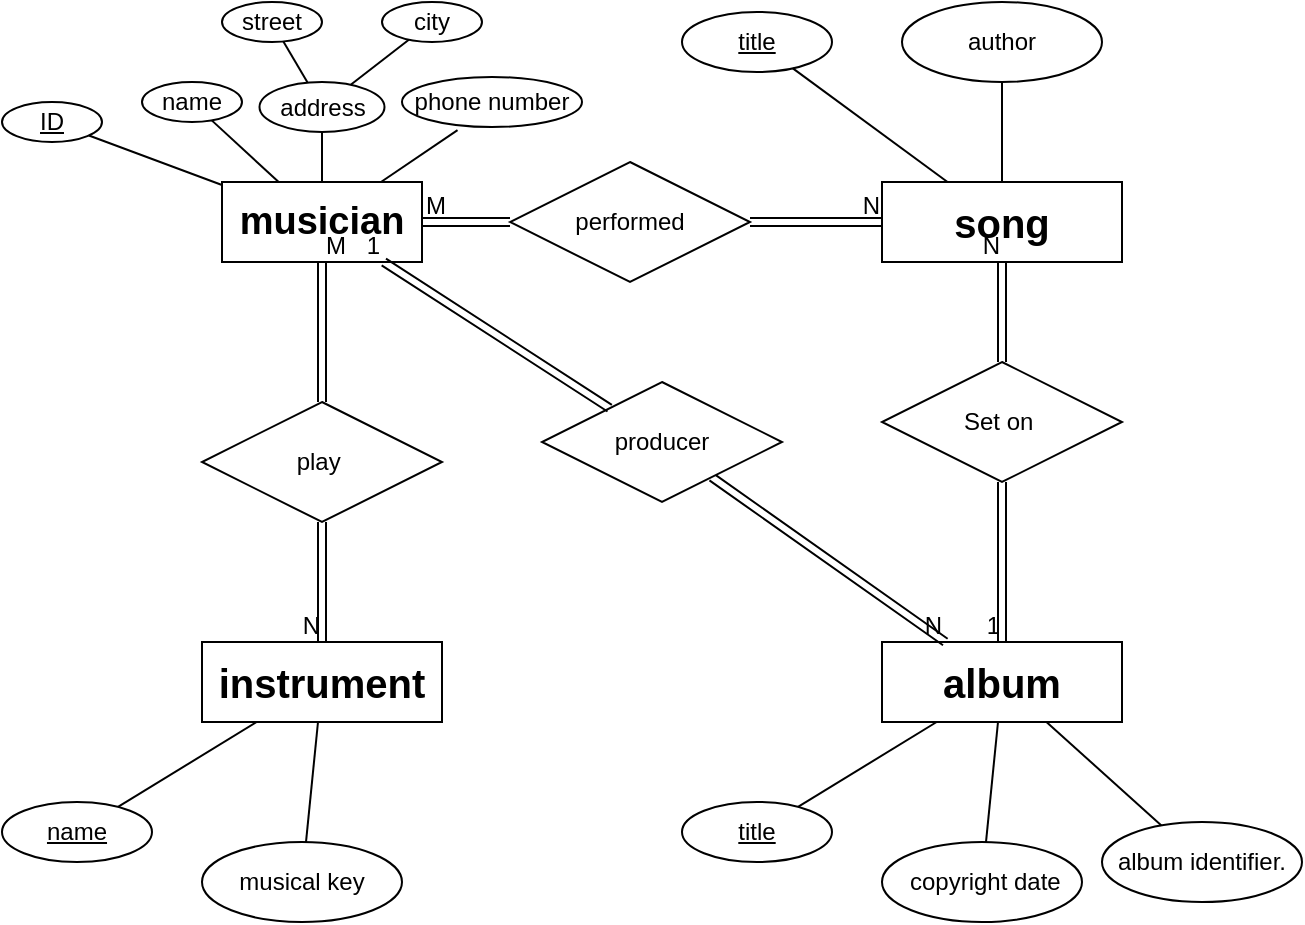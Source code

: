 <mxfile version="26.1.1">
  <diagram name="Page-1" id="j_PCnwLUsdie9Q3XwJR7">
    <mxGraphModel dx="794" dy="788" grid="1" gridSize="10" guides="1" tooltips="1" connect="1" arrows="1" fold="1" page="1" pageScale="1" pageWidth="827" pageHeight="1169" math="0" shadow="0">
      <root>
        <mxCell id="0" />
        <mxCell id="1" parent="0" />
        <mxCell id="qEiHsR2s-lAKqubrOGQe-2" value="&lt;font style=&quot;font-size: 19px;&quot;&gt;&lt;b&gt;musician&lt;/b&gt;&lt;/font&gt;" style="whiteSpace=wrap;html=1;align=center;" parent="1" vertex="1">
          <mxGeometry x="210" y="140" width="100" height="40" as="geometry" />
        </mxCell>
        <mxCell id="qEiHsR2s-lAKqubrOGQe-3" value="name" style="ellipse;whiteSpace=wrap;html=1;align=center;" parent="1" vertex="1">
          <mxGeometry x="170" y="90" width="50" height="20" as="geometry" />
        </mxCell>
        <mxCell id="qEiHsR2s-lAKqubrOGQe-5" value="" style="endArrow=none;html=1;rounded=0;" parent="1" source="qEiHsR2s-lAKqubrOGQe-3" target="qEiHsR2s-lAKqubrOGQe-2" edge="1">
          <mxGeometry relative="1" as="geometry">
            <mxPoint x="200" y="230" as="sourcePoint" />
            <mxPoint x="360" y="230" as="targetPoint" />
          </mxGeometry>
        </mxCell>
        <mxCell id="qEiHsR2s-lAKqubrOGQe-6" value="address" style="ellipse;whiteSpace=wrap;html=1;align=center;" parent="1" vertex="1">
          <mxGeometry x="228.75" y="90" width="62.5" height="25" as="geometry" />
        </mxCell>
        <mxCell id="qEiHsR2s-lAKqubrOGQe-7" value="ID" style="ellipse;whiteSpace=wrap;html=1;align=center;fontStyle=4;" parent="1" vertex="1">
          <mxGeometry x="100" y="100" width="50" height="20" as="geometry" />
        </mxCell>
        <mxCell id="qEiHsR2s-lAKqubrOGQe-8" value="" style="endArrow=none;html=1;rounded=0;" parent="1" source="qEiHsR2s-lAKqubrOGQe-7" target="qEiHsR2s-lAKqubrOGQe-2" edge="1">
          <mxGeometry relative="1" as="geometry">
            <mxPoint x="263" y="120" as="sourcePoint" />
            <mxPoint x="267" y="150" as="targetPoint" />
          </mxGeometry>
        </mxCell>
        <mxCell id="qEiHsR2s-lAKqubrOGQe-9" value="" style="endArrow=none;html=1;rounded=0;" parent="1" source="qEiHsR2s-lAKqubrOGQe-6" target="qEiHsR2s-lAKqubrOGQe-2" edge="1">
          <mxGeometry relative="1" as="geometry">
            <mxPoint x="215" y="119" as="sourcePoint" />
            <mxPoint x="248" y="150" as="targetPoint" />
          </mxGeometry>
        </mxCell>
        <mxCell id="qEiHsR2s-lAKqubrOGQe-10" value="street" style="ellipse;whiteSpace=wrap;html=1;align=center;" parent="1" vertex="1">
          <mxGeometry x="210" y="50" width="50" height="20" as="geometry" />
        </mxCell>
        <mxCell id="qEiHsR2s-lAKqubrOGQe-11" value="" style="endArrow=none;html=1;rounded=0;" parent="1" source="qEiHsR2s-lAKqubrOGQe-10" target="qEiHsR2s-lAKqubrOGQe-6" edge="1">
          <mxGeometry relative="1" as="geometry">
            <mxPoint x="205" y="64" as="sourcePoint" />
            <mxPoint x="263" y="85" as="targetPoint" />
          </mxGeometry>
        </mxCell>
        <mxCell id="qEiHsR2s-lAKqubrOGQe-12" value="city" style="ellipse;whiteSpace=wrap;html=1;align=center;" parent="1" vertex="1">
          <mxGeometry x="290" y="50" width="50" height="20" as="geometry" />
        </mxCell>
        <mxCell id="qEiHsR2s-lAKqubrOGQe-13" value="" style="endArrow=none;html=1;rounded=0;" parent="1" source="qEiHsR2s-lAKqubrOGQe-12" target="qEiHsR2s-lAKqubrOGQe-6" edge="1">
          <mxGeometry relative="1" as="geometry">
            <mxPoint x="265" y="64" as="sourcePoint" />
            <mxPoint x="323" y="85" as="targetPoint" />
          </mxGeometry>
        </mxCell>
        <mxCell id="qEiHsR2s-lAKqubrOGQe-14" value="phone number" style="ellipse;whiteSpace=wrap;html=1;align=center;" parent="1" vertex="1">
          <mxGeometry x="300" y="87.5" width="90" height="25" as="geometry" />
        </mxCell>
        <mxCell id="qEiHsR2s-lAKqubrOGQe-15" value="" style="endArrow=none;html=1;rounded=0;" parent="1" target="qEiHsR2s-lAKqubrOGQe-2" edge="1">
          <mxGeometry relative="1" as="geometry">
            <mxPoint x="327.773" y="114.048" as="sourcePoint" />
            <mxPoint x="331.25" y="140" as="targetPoint" />
          </mxGeometry>
        </mxCell>
        <mxCell id="qEiHsR2s-lAKqubrOGQe-16" value="&lt;font style=&quot;font-size: 20px;&quot;&gt;&lt;b&gt;instrument&lt;/b&gt;&lt;/font&gt;" style="whiteSpace=wrap;html=1;align=center;" parent="1" vertex="1">
          <mxGeometry x="200" y="370" width="120" height="40" as="geometry" />
        </mxCell>
        <mxCell id="qEiHsR2s-lAKqubrOGQe-17" value="name" style="ellipse;whiteSpace=wrap;html=1;align=center;fontStyle=4;" parent="1" vertex="1">
          <mxGeometry x="100" y="450" width="75" height="30" as="geometry" />
        </mxCell>
        <mxCell id="qEiHsR2s-lAKqubrOGQe-19" value="" style="endArrow=none;html=1;rounded=0;" parent="1" source="qEiHsR2s-lAKqubrOGQe-16" target="qEiHsR2s-lAKqubrOGQe-17" edge="1">
          <mxGeometry relative="1" as="geometry">
            <mxPoint x="300" y="250" as="sourcePoint" />
            <mxPoint x="460" y="250" as="targetPoint" />
          </mxGeometry>
        </mxCell>
        <mxCell id="qEiHsR2s-lAKqubrOGQe-20" value="musical key" style="ellipse;whiteSpace=wrap;html=1;align=center;" parent="1" vertex="1">
          <mxGeometry x="200" y="470" width="100" height="40" as="geometry" />
        </mxCell>
        <mxCell id="qEiHsR2s-lAKqubrOGQe-21" value="" style="endArrow=none;html=1;rounded=0;" parent="1" source="qEiHsR2s-lAKqubrOGQe-16" target="qEiHsR2s-lAKqubrOGQe-20" edge="1">
          <mxGeometry relative="1" as="geometry">
            <mxPoint x="237" y="420" as="sourcePoint" />
            <mxPoint x="168" y="462" as="targetPoint" />
          </mxGeometry>
        </mxCell>
        <mxCell id="qEiHsR2s-lAKqubrOGQe-22" value="&lt;span style=&quot;font-size: 20px;&quot;&gt;&lt;b&gt;album&lt;/b&gt;&lt;/span&gt;" style="whiteSpace=wrap;html=1;align=center;" parent="1" vertex="1">
          <mxGeometry x="540" y="370" width="120" height="40" as="geometry" />
        </mxCell>
        <mxCell id="qEiHsR2s-lAKqubrOGQe-23" value="title" style="ellipse;whiteSpace=wrap;html=1;align=center;fontStyle=4;" parent="1" vertex="1">
          <mxGeometry x="440" y="450" width="75" height="30" as="geometry" />
        </mxCell>
        <mxCell id="qEiHsR2s-lAKqubrOGQe-24" value="" style="endArrow=none;html=1;rounded=0;" parent="1" source="qEiHsR2s-lAKqubrOGQe-22" target="qEiHsR2s-lAKqubrOGQe-23" edge="1">
          <mxGeometry relative="1" as="geometry">
            <mxPoint x="640" y="250" as="sourcePoint" />
            <mxPoint x="800" y="250" as="targetPoint" />
          </mxGeometry>
        </mxCell>
        <mxCell id="qEiHsR2s-lAKqubrOGQe-25" value="&amp;nbsp;copyright date" style="ellipse;whiteSpace=wrap;html=1;align=center;" parent="1" vertex="1">
          <mxGeometry x="540" y="470" width="100" height="40" as="geometry" />
        </mxCell>
        <mxCell id="qEiHsR2s-lAKqubrOGQe-26" value="" style="endArrow=none;html=1;rounded=0;" parent="1" source="qEiHsR2s-lAKqubrOGQe-22" target="qEiHsR2s-lAKqubrOGQe-25" edge="1">
          <mxGeometry relative="1" as="geometry">
            <mxPoint x="577" y="420" as="sourcePoint" />
            <mxPoint x="508" y="462" as="targetPoint" />
          </mxGeometry>
        </mxCell>
        <mxCell id="qEiHsR2s-lAKqubrOGQe-27" value="album identifier." style="ellipse;whiteSpace=wrap;html=1;align=center;" parent="1" vertex="1">
          <mxGeometry x="650" y="460" width="100" height="40" as="geometry" />
        </mxCell>
        <mxCell id="qEiHsR2s-lAKqubrOGQe-28" value="" style="endArrow=none;html=1;rounded=0;" parent="1" source="qEiHsR2s-lAKqubrOGQe-22" target="qEiHsR2s-lAKqubrOGQe-27" edge="1">
          <mxGeometry relative="1" as="geometry">
            <mxPoint x="608" y="420" as="sourcePoint" />
            <mxPoint x="602" y="480" as="targetPoint" />
          </mxGeometry>
        </mxCell>
        <mxCell id="qEiHsR2s-lAKqubrOGQe-29" value="&lt;span style=&quot;font-size: 20px;&quot;&gt;&lt;b&gt;song&lt;/b&gt;&lt;/span&gt;" style="whiteSpace=wrap;html=1;align=center;" parent="1" vertex="1">
          <mxGeometry x="540" y="140" width="120" height="40" as="geometry" />
        </mxCell>
        <mxCell id="qEiHsR2s-lAKqubrOGQe-30" value="title" style="ellipse;whiteSpace=wrap;html=1;align=center;fontStyle=4;" parent="1" vertex="1">
          <mxGeometry x="440" y="55" width="75" height="30" as="geometry" />
        </mxCell>
        <mxCell id="qEiHsR2s-lAKqubrOGQe-31" value="" style="endArrow=none;html=1;rounded=0;" parent="1" source="qEiHsR2s-lAKqubrOGQe-29" target="qEiHsR2s-lAKqubrOGQe-30" edge="1">
          <mxGeometry relative="1" as="geometry">
            <mxPoint x="640" y="20" as="sourcePoint" />
            <mxPoint x="800" y="20" as="targetPoint" />
          </mxGeometry>
        </mxCell>
        <mxCell id="qEiHsR2s-lAKqubrOGQe-32" value="author" style="ellipse;whiteSpace=wrap;html=1;align=center;" parent="1" vertex="1">
          <mxGeometry x="550" y="50" width="100" height="40" as="geometry" />
        </mxCell>
        <mxCell id="qEiHsR2s-lAKqubrOGQe-33" value="" style="endArrow=none;html=1;rounded=0;" parent="1" source="qEiHsR2s-lAKqubrOGQe-29" target="qEiHsR2s-lAKqubrOGQe-32" edge="1">
          <mxGeometry relative="1" as="geometry">
            <mxPoint x="577" y="190" as="sourcePoint" />
            <mxPoint x="508" y="232" as="targetPoint" />
          </mxGeometry>
        </mxCell>
        <mxCell id="qEiHsR2s-lAKqubrOGQe-36" value="" style="shape=link;html=1;rounded=0;" parent="1" source="qEiHsR2s-lAKqubrOGQe-42" target="qEiHsR2s-lAKqubrOGQe-16" edge="1">
          <mxGeometry relative="1" as="geometry">
            <mxPoint x="190" y="310" as="sourcePoint" />
            <mxPoint x="350" y="310" as="targetPoint" />
          </mxGeometry>
        </mxCell>
        <mxCell id="qEiHsR2s-lAKqubrOGQe-38" value="N" style="resizable=0;html=1;whiteSpace=wrap;align=right;verticalAlign=bottom;" parent="qEiHsR2s-lAKqubrOGQe-36" connectable="0" vertex="1">
          <mxGeometry x="1" relative="1" as="geometry" />
        </mxCell>
        <mxCell id="qEiHsR2s-lAKqubrOGQe-39" value="" style="shape=link;html=1;rounded=0;" parent="1" source="qEiHsR2s-lAKqubrOGQe-2" target="qEiHsR2s-lAKqubrOGQe-42" edge="1">
          <mxGeometry relative="1" as="geometry">
            <mxPoint x="241" y="180" as="sourcePoint" />
            <mxPoint x="249" y="370" as="targetPoint" />
          </mxGeometry>
        </mxCell>
        <mxCell id="qEiHsR2s-lAKqubrOGQe-40" value="M" style="resizable=0;html=1;whiteSpace=wrap;align=left;verticalAlign=bottom;" parent="qEiHsR2s-lAKqubrOGQe-39" connectable="0" vertex="1">
          <mxGeometry x="-1" relative="1" as="geometry" />
        </mxCell>
        <mxCell id="qEiHsR2s-lAKqubrOGQe-42" value="play&amp;nbsp;" style="shape=rhombus;perimeter=rhombusPerimeter;whiteSpace=wrap;html=1;align=center;" parent="1" vertex="1">
          <mxGeometry x="200" y="250" width="120" height="60" as="geometry" />
        </mxCell>
        <mxCell id="qEiHsR2s-lAKqubrOGQe-43" value="" style="shape=link;html=1;rounded=0;" parent="1" edge="1" target="qEiHsR2s-lAKqubrOGQe-29" source="5L47LWELnlDVyEIAp0Ac-1">
          <mxGeometry relative="1" as="geometry">
            <mxPoint x="600" y="250" as="sourcePoint" />
            <mxPoint x="520" y="320" as="targetPoint" />
          </mxGeometry>
        </mxCell>
        <mxCell id="qEiHsR2s-lAKqubrOGQe-44" value="N" style="resizable=0;html=1;whiteSpace=wrap;align=right;verticalAlign=bottom;" parent="qEiHsR2s-lAKqubrOGQe-43" connectable="0" vertex="1">
          <mxGeometry x="1" relative="1" as="geometry" />
        </mxCell>
        <mxCell id="5L47LWELnlDVyEIAp0Ac-1" value="Set on&amp;nbsp;" style="shape=rhombus;perimeter=rhombusPerimeter;whiteSpace=wrap;html=1;align=center;" vertex="1" parent="1">
          <mxGeometry x="540" y="230" width="120" height="60" as="geometry" />
        </mxCell>
        <mxCell id="5L47LWELnlDVyEIAp0Ac-3" value="" style="shape=link;html=1;rounded=0;" edge="1" parent="1" source="5L47LWELnlDVyEIAp0Ac-1" target="qEiHsR2s-lAKqubrOGQe-22">
          <mxGeometry relative="1" as="geometry">
            <mxPoint x="400" y="320" as="sourcePoint" />
            <mxPoint x="560" y="320" as="targetPoint" />
          </mxGeometry>
        </mxCell>
        <mxCell id="5L47LWELnlDVyEIAp0Ac-4" value="1" style="resizable=0;html=1;whiteSpace=wrap;align=right;verticalAlign=bottom;" connectable="0" vertex="1" parent="5L47LWELnlDVyEIAp0Ac-3">
          <mxGeometry x="1" relative="1" as="geometry" />
        </mxCell>
        <mxCell id="5L47LWELnlDVyEIAp0Ac-5" value="" style="shape=link;html=1;rounded=0;" edge="1" parent="1" source="5L47LWELnlDVyEIAp0Ac-9" target="qEiHsR2s-lAKqubrOGQe-29">
          <mxGeometry relative="1" as="geometry">
            <mxPoint x="320" y="280" as="sourcePoint" />
            <mxPoint x="390" y="340" as="targetPoint" />
          </mxGeometry>
        </mxCell>
        <mxCell id="5L47LWELnlDVyEIAp0Ac-6" value="N" style="resizable=0;html=1;whiteSpace=wrap;align=right;verticalAlign=bottom;" connectable="0" vertex="1" parent="5L47LWELnlDVyEIAp0Ac-5">
          <mxGeometry x="1" relative="1" as="geometry" />
        </mxCell>
        <mxCell id="5L47LWELnlDVyEIAp0Ac-7" value="" style="shape=link;html=1;rounded=0;" edge="1" parent="1" target="5L47LWELnlDVyEIAp0Ac-9" source="qEiHsR2s-lAKqubrOGQe-2">
          <mxGeometry relative="1" as="geometry">
            <mxPoint x="390" y="150" as="sourcePoint" />
            <mxPoint x="379" y="340" as="targetPoint" />
          </mxGeometry>
        </mxCell>
        <mxCell id="5L47LWELnlDVyEIAp0Ac-8" value="M" style="resizable=0;html=1;whiteSpace=wrap;align=left;verticalAlign=bottom;" connectable="0" vertex="1" parent="5L47LWELnlDVyEIAp0Ac-7">
          <mxGeometry x="-1" relative="1" as="geometry" />
        </mxCell>
        <mxCell id="5L47LWELnlDVyEIAp0Ac-9" value="performed" style="shape=rhombus;perimeter=rhombusPerimeter;whiteSpace=wrap;html=1;align=center;" vertex="1" parent="1">
          <mxGeometry x="354" y="130" width="120" height="60" as="geometry" />
        </mxCell>
        <mxCell id="5L47LWELnlDVyEIAp0Ac-10" value="" style="shape=link;html=1;rounded=0;" edge="1" parent="1" source="5L47LWELnlDVyEIAp0Ac-12" target="qEiHsR2s-lAKqubrOGQe-22">
          <mxGeometry relative="1" as="geometry">
            <mxPoint x="440" y="320" as="sourcePoint" />
            <mxPoint x="440" y="250" as="targetPoint" />
          </mxGeometry>
        </mxCell>
        <mxCell id="5L47LWELnlDVyEIAp0Ac-11" value="N" style="resizable=0;html=1;whiteSpace=wrap;align=right;verticalAlign=bottom;" connectable="0" vertex="1" parent="5L47LWELnlDVyEIAp0Ac-10">
          <mxGeometry x="1" relative="1" as="geometry" />
        </mxCell>
        <mxCell id="5L47LWELnlDVyEIAp0Ac-12" value="producer" style="shape=rhombus;perimeter=rhombusPerimeter;whiteSpace=wrap;html=1;align=center;" vertex="1" parent="1">
          <mxGeometry x="370" y="240" width="120" height="60" as="geometry" />
        </mxCell>
        <mxCell id="5L47LWELnlDVyEIAp0Ac-13" value="" style="shape=link;html=1;rounded=0;" edge="1" parent="1" source="5L47LWELnlDVyEIAp0Ac-12" target="qEiHsR2s-lAKqubrOGQe-2">
          <mxGeometry relative="1" as="geometry">
            <mxPoint x="240" y="390" as="sourcePoint" />
            <mxPoint x="440" y="440" as="targetPoint" />
          </mxGeometry>
        </mxCell>
        <mxCell id="5L47LWELnlDVyEIAp0Ac-14" value="1" style="resizable=0;html=1;whiteSpace=wrap;align=right;verticalAlign=bottom;" connectable="0" vertex="1" parent="5L47LWELnlDVyEIAp0Ac-13">
          <mxGeometry x="1" relative="1" as="geometry" />
        </mxCell>
      </root>
    </mxGraphModel>
  </diagram>
</mxfile>
